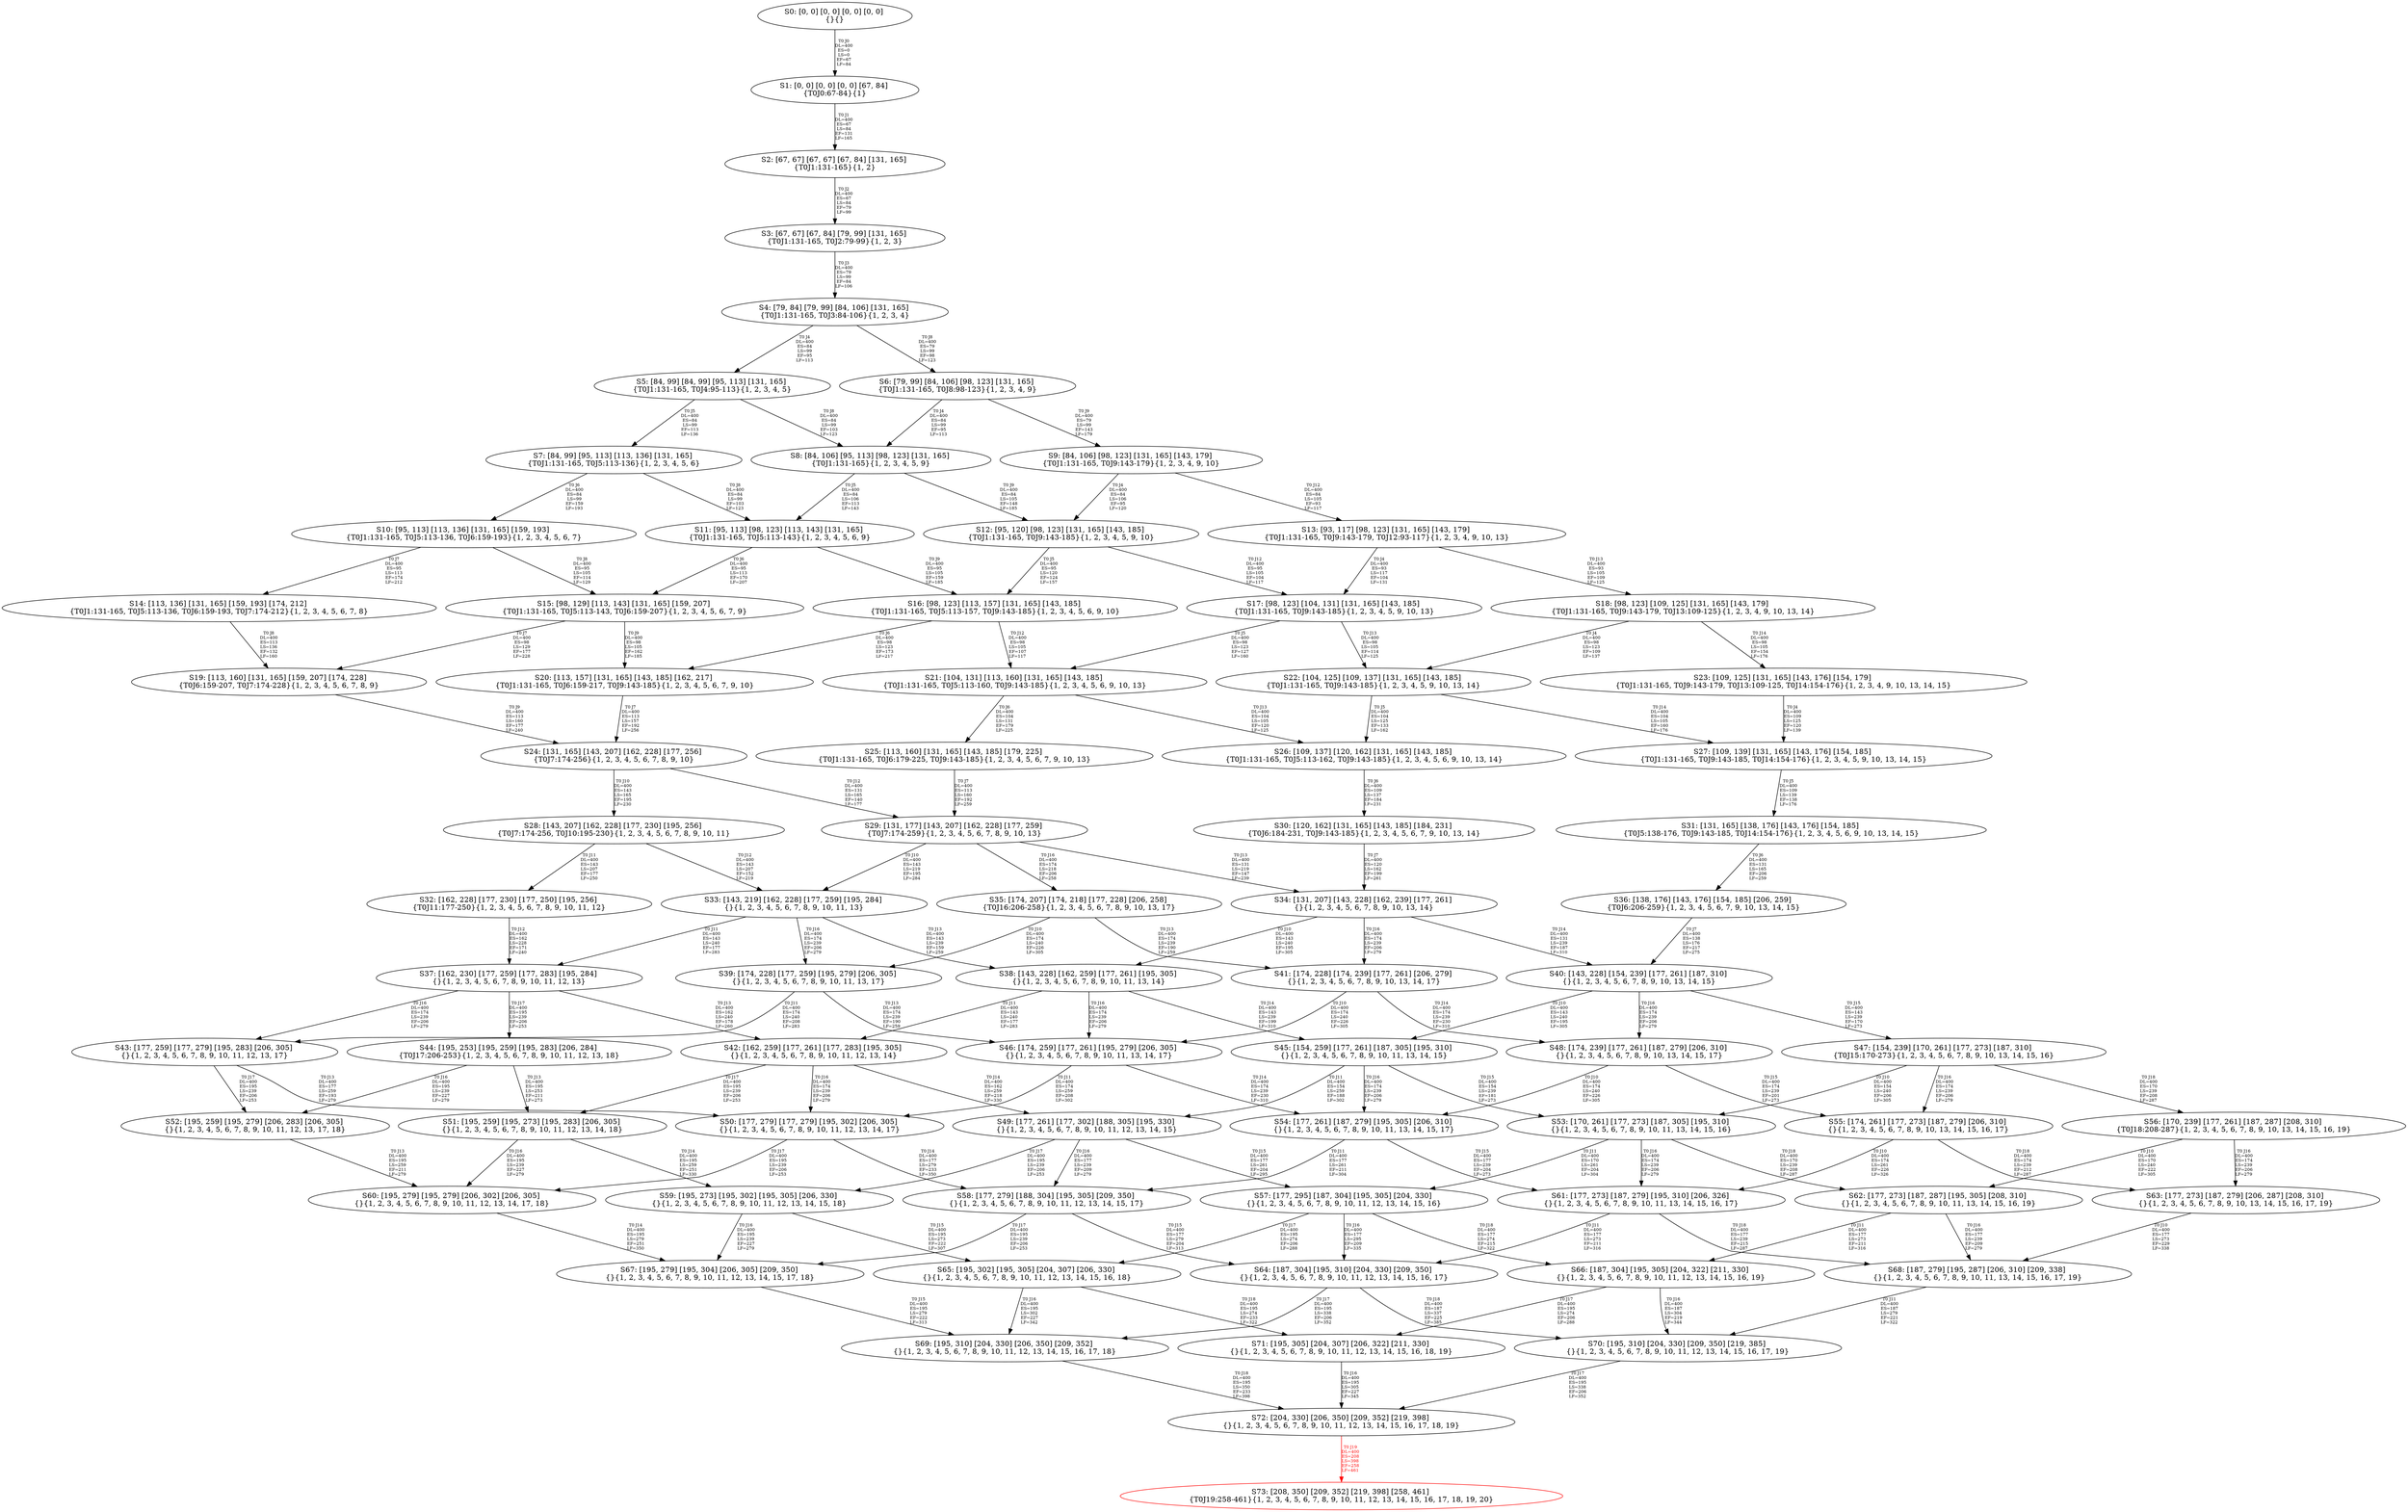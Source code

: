 digraph {
	S0[label="S0: [0, 0] [0, 0] [0, 0] [0, 0] \n{}{}"];
	S1[label="S1: [0, 0] [0, 0] [0, 0] [67, 84] \n{T0J0:67-84}{1}"];
	S2[label="S2: [67, 67] [67, 67] [67, 84] [131, 165] \n{T0J1:131-165}{1, 2}"];
	S3[label="S3: [67, 67] [67, 84] [79, 99] [131, 165] \n{T0J1:131-165, T0J2:79-99}{1, 2, 3}"];
	S4[label="S4: [79, 84] [79, 99] [84, 106] [131, 165] \n{T0J1:131-165, T0J3:84-106}{1, 2, 3, 4}"];
	S5[label="S5: [84, 99] [84, 99] [95, 113] [131, 165] \n{T0J1:131-165, T0J4:95-113}{1, 2, 3, 4, 5}"];
	S6[label="S6: [79, 99] [84, 106] [98, 123] [131, 165] \n{T0J1:131-165, T0J8:98-123}{1, 2, 3, 4, 9}"];
	S7[label="S7: [84, 99] [95, 113] [113, 136] [131, 165] \n{T0J1:131-165, T0J5:113-136}{1, 2, 3, 4, 5, 6}"];
	S8[label="S8: [84, 106] [95, 113] [98, 123] [131, 165] \n{T0J1:131-165}{1, 2, 3, 4, 5, 9}"];
	S9[label="S9: [84, 106] [98, 123] [131, 165] [143, 179] \n{T0J1:131-165, T0J9:143-179}{1, 2, 3, 4, 9, 10}"];
	S10[label="S10: [95, 113] [113, 136] [131, 165] [159, 193] \n{T0J1:131-165, T0J5:113-136, T0J6:159-193}{1, 2, 3, 4, 5, 6, 7}"];
	S11[label="S11: [95, 113] [98, 123] [113, 143] [131, 165] \n{T0J1:131-165, T0J5:113-143}{1, 2, 3, 4, 5, 6, 9}"];
	S12[label="S12: [95, 120] [98, 123] [131, 165] [143, 185] \n{T0J1:131-165, T0J9:143-185}{1, 2, 3, 4, 5, 9, 10}"];
	S13[label="S13: [93, 117] [98, 123] [131, 165] [143, 179] \n{T0J1:131-165, T0J9:143-179, T0J12:93-117}{1, 2, 3, 4, 9, 10, 13}"];
	S14[label="S14: [113, 136] [131, 165] [159, 193] [174, 212] \n{T0J1:131-165, T0J5:113-136, T0J6:159-193, T0J7:174-212}{1, 2, 3, 4, 5, 6, 7, 8}"];
	S15[label="S15: [98, 129] [113, 143] [131, 165] [159, 207] \n{T0J1:131-165, T0J5:113-143, T0J6:159-207}{1, 2, 3, 4, 5, 6, 7, 9}"];
	S16[label="S16: [98, 123] [113, 157] [131, 165] [143, 185] \n{T0J1:131-165, T0J5:113-157, T0J9:143-185}{1, 2, 3, 4, 5, 6, 9, 10}"];
	S17[label="S17: [98, 123] [104, 131] [131, 165] [143, 185] \n{T0J1:131-165, T0J9:143-185}{1, 2, 3, 4, 5, 9, 10, 13}"];
	S18[label="S18: [98, 123] [109, 125] [131, 165] [143, 179] \n{T0J1:131-165, T0J9:143-179, T0J13:109-125}{1, 2, 3, 4, 9, 10, 13, 14}"];
	S19[label="S19: [113, 160] [131, 165] [159, 207] [174, 228] \n{T0J6:159-207, T0J7:174-228}{1, 2, 3, 4, 5, 6, 7, 8, 9}"];
	S20[label="S20: [113, 157] [131, 165] [143, 185] [162, 217] \n{T0J1:131-165, T0J6:159-217, T0J9:143-185}{1, 2, 3, 4, 5, 6, 7, 9, 10}"];
	S21[label="S21: [104, 131] [113, 160] [131, 165] [143, 185] \n{T0J1:131-165, T0J5:113-160, T0J9:143-185}{1, 2, 3, 4, 5, 6, 9, 10, 13}"];
	S22[label="S22: [104, 125] [109, 137] [131, 165] [143, 185] \n{T0J1:131-165, T0J9:143-185}{1, 2, 3, 4, 5, 9, 10, 13, 14}"];
	S23[label="S23: [109, 125] [131, 165] [143, 176] [154, 179] \n{T0J1:131-165, T0J9:143-179, T0J13:109-125, T0J14:154-176}{1, 2, 3, 4, 9, 10, 13, 14, 15}"];
	S24[label="S24: [131, 165] [143, 207] [162, 228] [177, 256] \n{T0J7:174-256}{1, 2, 3, 4, 5, 6, 7, 8, 9, 10}"];
	S25[label="S25: [113, 160] [131, 165] [143, 185] [179, 225] \n{T0J1:131-165, T0J6:179-225, T0J9:143-185}{1, 2, 3, 4, 5, 6, 7, 9, 10, 13}"];
	S26[label="S26: [109, 137] [120, 162] [131, 165] [143, 185] \n{T0J1:131-165, T0J5:113-162, T0J9:143-185}{1, 2, 3, 4, 5, 6, 9, 10, 13, 14}"];
	S27[label="S27: [109, 139] [131, 165] [143, 176] [154, 185] \n{T0J1:131-165, T0J9:143-185, T0J14:154-176}{1, 2, 3, 4, 5, 9, 10, 13, 14, 15}"];
	S28[label="S28: [143, 207] [162, 228] [177, 230] [195, 256] \n{T0J7:174-256, T0J10:195-230}{1, 2, 3, 4, 5, 6, 7, 8, 9, 10, 11}"];
	S29[label="S29: [131, 177] [143, 207] [162, 228] [177, 259] \n{T0J7:174-259}{1, 2, 3, 4, 5, 6, 7, 8, 9, 10, 13}"];
	S30[label="S30: [120, 162] [131, 165] [143, 185] [184, 231] \n{T0J6:184-231, T0J9:143-185}{1, 2, 3, 4, 5, 6, 7, 9, 10, 13, 14}"];
	S31[label="S31: [131, 165] [138, 176] [143, 176] [154, 185] \n{T0J5:138-176, T0J9:143-185, T0J14:154-176}{1, 2, 3, 4, 5, 6, 9, 10, 13, 14, 15}"];
	S32[label="S32: [162, 228] [177, 230] [177, 250] [195, 256] \n{T0J11:177-250}{1, 2, 3, 4, 5, 6, 7, 8, 9, 10, 11, 12}"];
	S33[label="S33: [143, 219] [162, 228] [177, 259] [195, 284] \n{}{1, 2, 3, 4, 5, 6, 7, 8, 9, 10, 11, 13}"];
	S34[label="S34: [131, 207] [143, 228] [162, 239] [177, 261] \n{}{1, 2, 3, 4, 5, 6, 7, 8, 9, 10, 13, 14}"];
	S35[label="S35: [174, 207] [174, 218] [177, 228] [206, 258] \n{T0J16:206-258}{1, 2, 3, 4, 5, 6, 7, 8, 9, 10, 13, 17}"];
	S36[label="S36: [138, 176] [143, 176] [154, 185] [206, 259] \n{T0J6:206-259}{1, 2, 3, 4, 5, 6, 7, 9, 10, 13, 14, 15}"];
	S37[label="S37: [162, 230] [177, 259] [177, 283] [195, 284] \n{}{1, 2, 3, 4, 5, 6, 7, 8, 9, 10, 11, 12, 13}"];
	S38[label="S38: [143, 228] [162, 259] [177, 261] [195, 305] \n{}{1, 2, 3, 4, 5, 6, 7, 8, 9, 10, 11, 13, 14}"];
	S39[label="S39: [174, 228] [177, 259] [195, 279] [206, 305] \n{}{1, 2, 3, 4, 5, 6, 7, 8, 9, 10, 11, 13, 17}"];
	S40[label="S40: [143, 228] [154, 239] [177, 261] [187, 310] \n{}{1, 2, 3, 4, 5, 6, 7, 8, 9, 10, 13, 14, 15}"];
	S41[label="S41: [174, 228] [174, 239] [177, 261] [206, 279] \n{}{1, 2, 3, 4, 5, 6, 7, 8, 9, 10, 13, 14, 17}"];
	S42[label="S42: [162, 259] [177, 261] [177, 283] [195, 305] \n{}{1, 2, 3, 4, 5, 6, 7, 8, 9, 10, 11, 12, 13, 14}"];
	S43[label="S43: [177, 259] [177, 279] [195, 283] [206, 305] \n{}{1, 2, 3, 4, 5, 6, 7, 8, 9, 10, 11, 12, 13, 17}"];
	S44[label="S44: [195, 253] [195, 259] [195, 283] [206, 284] \n{T0J17:206-253}{1, 2, 3, 4, 5, 6, 7, 8, 9, 10, 11, 12, 13, 18}"];
	S45[label="S45: [154, 259] [177, 261] [187, 305] [195, 310] \n{}{1, 2, 3, 4, 5, 6, 7, 8, 9, 10, 11, 13, 14, 15}"];
	S46[label="S46: [174, 259] [177, 261] [195, 279] [206, 305] \n{}{1, 2, 3, 4, 5, 6, 7, 8, 9, 10, 11, 13, 14, 17}"];
	S47[label="S47: [154, 239] [170, 261] [177, 273] [187, 310] \n{T0J15:170-273}{1, 2, 3, 4, 5, 6, 7, 8, 9, 10, 13, 14, 15, 16}"];
	S48[label="S48: [174, 239] [177, 261] [187, 279] [206, 310] \n{}{1, 2, 3, 4, 5, 6, 7, 8, 9, 10, 13, 14, 15, 17}"];
	S49[label="S49: [177, 261] [177, 302] [188, 305] [195, 330] \n{}{1, 2, 3, 4, 5, 6, 7, 8, 9, 10, 11, 12, 13, 14, 15}"];
	S50[label="S50: [177, 279] [177, 279] [195, 302] [206, 305] \n{}{1, 2, 3, 4, 5, 6, 7, 8, 9, 10, 11, 12, 13, 14, 17}"];
	S51[label="S51: [195, 259] [195, 273] [195, 283] [206, 305] \n{}{1, 2, 3, 4, 5, 6, 7, 8, 9, 10, 11, 12, 13, 14, 18}"];
	S52[label="S52: [195, 259] [195, 279] [206, 283] [206, 305] \n{}{1, 2, 3, 4, 5, 6, 7, 8, 9, 10, 11, 12, 13, 17, 18}"];
	S53[label="S53: [170, 261] [177, 273] [187, 305] [195, 310] \n{}{1, 2, 3, 4, 5, 6, 7, 8, 9, 10, 11, 13, 14, 15, 16}"];
	S54[label="S54: [177, 261] [187, 279] [195, 305] [206, 310] \n{}{1, 2, 3, 4, 5, 6, 7, 8, 9, 10, 11, 13, 14, 15, 17}"];
	S55[label="S55: [174, 261] [177, 273] [187, 279] [206, 310] \n{}{1, 2, 3, 4, 5, 6, 7, 8, 9, 10, 13, 14, 15, 16, 17}"];
	S56[label="S56: [170, 239] [177, 261] [187, 287] [208, 310] \n{T0J18:208-287}{1, 2, 3, 4, 5, 6, 7, 8, 9, 10, 13, 14, 15, 16, 19}"];
	S57[label="S57: [177, 295] [187, 304] [195, 305] [204, 330] \n{}{1, 2, 3, 4, 5, 6, 7, 8, 9, 10, 11, 12, 13, 14, 15, 16}"];
	S58[label="S58: [177, 279] [188, 304] [195, 305] [209, 350] \n{}{1, 2, 3, 4, 5, 6, 7, 8, 9, 10, 11, 12, 13, 14, 15, 17}"];
	S59[label="S59: [195, 273] [195, 302] [195, 305] [206, 330] \n{}{1, 2, 3, 4, 5, 6, 7, 8, 9, 10, 11, 12, 13, 14, 15, 18}"];
	S60[label="S60: [195, 279] [195, 279] [206, 302] [206, 305] \n{}{1, 2, 3, 4, 5, 6, 7, 8, 9, 10, 11, 12, 13, 14, 17, 18}"];
	S61[label="S61: [177, 273] [187, 279] [195, 310] [206, 326] \n{}{1, 2, 3, 4, 5, 6, 7, 8, 9, 10, 11, 13, 14, 15, 16, 17}"];
	S62[label="S62: [177, 273] [187, 287] [195, 305] [208, 310] \n{}{1, 2, 3, 4, 5, 6, 7, 8, 9, 10, 11, 13, 14, 15, 16, 19}"];
	S63[label="S63: [177, 273] [187, 279] [206, 287] [208, 310] \n{}{1, 2, 3, 4, 5, 6, 7, 8, 9, 10, 13, 14, 15, 16, 17, 19}"];
	S64[label="S64: [187, 304] [195, 310] [204, 330] [209, 350] \n{}{1, 2, 3, 4, 5, 6, 7, 8, 9, 10, 11, 12, 13, 14, 15, 16, 17}"];
	S65[label="S65: [195, 302] [195, 305] [204, 307] [206, 330] \n{}{1, 2, 3, 4, 5, 6, 7, 8, 9, 10, 11, 12, 13, 14, 15, 16, 18}"];
	S66[label="S66: [187, 304] [195, 305] [204, 322] [211, 330] \n{}{1, 2, 3, 4, 5, 6, 7, 8, 9, 10, 11, 12, 13, 14, 15, 16, 19}"];
	S67[label="S67: [195, 279] [195, 304] [206, 305] [209, 350] \n{}{1, 2, 3, 4, 5, 6, 7, 8, 9, 10, 11, 12, 13, 14, 15, 17, 18}"];
	S68[label="S68: [187, 279] [195, 287] [206, 310] [209, 338] \n{}{1, 2, 3, 4, 5, 6, 7, 8, 9, 10, 11, 13, 14, 15, 16, 17, 19}"];
	S69[label="S69: [195, 310] [204, 330] [206, 350] [209, 352] \n{}{1, 2, 3, 4, 5, 6, 7, 8, 9, 10, 11, 12, 13, 14, 15, 16, 17, 18}"];
	S70[label="S70: [195, 310] [204, 330] [209, 350] [219, 385] \n{}{1, 2, 3, 4, 5, 6, 7, 8, 9, 10, 11, 12, 13, 14, 15, 16, 17, 19}"];
	S71[label="S71: [195, 305] [204, 307] [206, 322] [211, 330] \n{}{1, 2, 3, 4, 5, 6, 7, 8, 9, 10, 11, 12, 13, 14, 15, 16, 18, 19}"];
	S72[label="S72: [204, 330] [206, 350] [209, 352] [219, 398] \n{}{1, 2, 3, 4, 5, 6, 7, 8, 9, 10, 11, 12, 13, 14, 15, 16, 17, 18, 19}"];
	S73[label="S73: [208, 350] [209, 352] [219, 398] [258, 461] \n{T0J19:258-461}{1, 2, 3, 4, 5, 6, 7, 8, 9, 10, 11, 12, 13, 14, 15, 16, 17, 18, 19, 20}"];
	S0 -> S1[label="T0 J0\nDL=400\nES=0\nLS=0\nEF=67\nLF=84",fontsize=8];
	S1 -> S2[label="T0 J1\nDL=400\nES=67\nLS=84\nEF=131\nLF=165",fontsize=8];
	S2 -> S3[label="T0 J2\nDL=400\nES=67\nLS=84\nEF=79\nLF=99",fontsize=8];
	S3 -> S4[label="T0 J3\nDL=400\nES=79\nLS=99\nEF=84\nLF=106",fontsize=8];
	S4 -> S5[label="T0 J4\nDL=400\nES=84\nLS=99\nEF=95\nLF=113",fontsize=8];
	S4 -> S6[label="T0 J8\nDL=400\nES=79\nLS=99\nEF=98\nLF=123",fontsize=8];
	S5 -> S7[label="T0 J5\nDL=400\nES=84\nLS=99\nEF=113\nLF=136",fontsize=8];
	S5 -> S8[label="T0 J8\nDL=400\nES=84\nLS=99\nEF=103\nLF=123",fontsize=8];
	S6 -> S8[label="T0 J4\nDL=400\nES=84\nLS=99\nEF=95\nLF=113",fontsize=8];
	S6 -> S9[label="T0 J9\nDL=400\nES=79\nLS=99\nEF=143\nLF=179",fontsize=8];
	S7 -> S10[label="T0 J6\nDL=400\nES=84\nLS=99\nEF=159\nLF=193",fontsize=8];
	S7 -> S11[label="T0 J8\nDL=400\nES=84\nLS=99\nEF=103\nLF=123",fontsize=8];
	S8 -> S11[label="T0 J5\nDL=400\nES=84\nLS=106\nEF=113\nLF=143",fontsize=8];
	S8 -> S12[label="T0 J9\nDL=400\nES=84\nLS=105\nEF=148\nLF=185",fontsize=8];
	S9 -> S12[label="T0 J4\nDL=400\nES=84\nLS=106\nEF=95\nLF=120",fontsize=8];
	S9 -> S13[label="T0 J12\nDL=400\nES=84\nLS=105\nEF=93\nLF=117",fontsize=8];
	S10 -> S14[label="T0 J7\nDL=400\nES=95\nLS=113\nEF=174\nLF=212",fontsize=8];
	S10 -> S15[label="T0 J8\nDL=400\nES=95\nLS=105\nEF=114\nLF=129",fontsize=8];
	S11 -> S15[label="T0 J6\nDL=400\nES=95\nLS=113\nEF=170\nLF=207",fontsize=8];
	S11 -> S16[label="T0 J9\nDL=400\nES=95\nLS=105\nEF=159\nLF=185",fontsize=8];
	S12 -> S16[label="T0 J5\nDL=400\nES=95\nLS=120\nEF=124\nLF=157",fontsize=8];
	S12 -> S17[label="T0 J12\nDL=400\nES=95\nLS=105\nEF=104\nLF=117",fontsize=8];
	S13 -> S17[label="T0 J4\nDL=400\nES=93\nLS=117\nEF=104\nLF=131",fontsize=8];
	S13 -> S18[label="T0 J13\nDL=400\nES=93\nLS=105\nEF=109\nLF=125",fontsize=8];
	S14 -> S19[label="T0 J8\nDL=400\nES=113\nLS=136\nEF=132\nLF=160",fontsize=8];
	S15 -> S19[label="T0 J7\nDL=400\nES=98\nLS=129\nEF=177\nLF=228",fontsize=8];
	S15 -> S20[label="T0 J9\nDL=400\nES=98\nLS=105\nEF=162\nLF=185",fontsize=8];
	S16 -> S20[label="T0 J6\nDL=400\nES=98\nLS=123\nEF=173\nLF=217",fontsize=8];
	S16 -> S21[label="T0 J12\nDL=400\nES=98\nLS=105\nEF=107\nLF=117",fontsize=8];
	S17 -> S21[label="T0 J5\nDL=400\nES=98\nLS=123\nEF=127\nLF=160",fontsize=8];
	S17 -> S22[label="T0 J13\nDL=400\nES=98\nLS=105\nEF=114\nLF=125",fontsize=8];
	S18 -> S22[label="T0 J4\nDL=400\nES=98\nLS=123\nEF=109\nLF=137",fontsize=8];
	S18 -> S23[label="T0 J14\nDL=400\nES=98\nLS=105\nEF=154\nLF=176",fontsize=8];
	S19 -> S24[label="T0 J9\nDL=400\nES=113\nLS=160\nEF=177\nLF=240",fontsize=8];
	S20 -> S24[label="T0 J7\nDL=400\nES=113\nLS=157\nEF=192\nLF=256",fontsize=8];
	S21 -> S25[label="T0 J6\nDL=400\nES=104\nLS=131\nEF=179\nLF=225",fontsize=8];
	S21 -> S26[label="T0 J13\nDL=400\nES=104\nLS=105\nEF=120\nLF=125",fontsize=8];
	S22 -> S26[label="T0 J5\nDL=400\nES=104\nLS=125\nEF=133\nLF=162",fontsize=8];
	S22 -> S27[label="T0 J14\nDL=400\nES=104\nLS=105\nEF=160\nLF=176",fontsize=8];
	S23 -> S27[label="T0 J4\nDL=400\nES=109\nLS=125\nEF=120\nLF=139",fontsize=8];
	S24 -> S28[label="T0 J10\nDL=400\nES=143\nLS=165\nEF=195\nLF=230",fontsize=8];
	S24 -> S29[label="T0 J12\nDL=400\nES=131\nLS=165\nEF=140\nLF=177",fontsize=8];
	S25 -> S29[label="T0 J7\nDL=400\nES=113\nLS=160\nEF=192\nLF=259",fontsize=8];
	S26 -> S30[label="T0 J6\nDL=400\nES=109\nLS=137\nEF=184\nLF=231",fontsize=8];
	S27 -> S31[label="T0 J5\nDL=400\nES=109\nLS=139\nEF=138\nLF=176",fontsize=8];
	S28 -> S32[label="T0 J11\nDL=400\nES=143\nLS=207\nEF=177\nLF=250",fontsize=8];
	S28 -> S33[label="T0 J12\nDL=400\nES=143\nLS=207\nEF=152\nLF=219",fontsize=8];
	S29 -> S33[label="T0 J10\nDL=400\nES=143\nLS=219\nEF=195\nLF=284",fontsize=8];
	S29 -> S34[label="T0 J13\nDL=400\nES=131\nLS=219\nEF=147\nLF=239",fontsize=8];
	S29 -> S35[label="T0 J16\nDL=400\nES=174\nLS=218\nEF=206\nLF=258",fontsize=8];
	S30 -> S34[label="T0 J7\nDL=400\nES=120\nLS=162\nEF=199\nLF=261",fontsize=8];
	S31 -> S36[label="T0 J6\nDL=400\nES=131\nLS=165\nEF=206\nLF=259",fontsize=8];
	S32 -> S37[label="T0 J12\nDL=400\nES=162\nLS=228\nEF=171\nLF=240",fontsize=8];
	S33 -> S37[label="T0 J11\nDL=400\nES=143\nLS=240\nEF=177\nLF=283",fontsize=8];
	S33 -> S38[label="T0 J13\nDL=400\nES=143\nLS=239\nEF=159\nLF=259",fontsize=8];
	S33 -> S39[label="T0 J16\nDL=400\nES=174\nLS=239\nEF=206\nLF=279",fontsize=8];
	S34 -> S38[label="T0 J10\nDL=400\nES=143\nLS=240\nEF=195\nLF=305",fontsize=8];
	S34 -> S40[label="T0 J14\nDL=400\nES=131\nLS=239\nEF=187\nLF=310",fontsize=8];
	S34 -> S41[label="T0 J16\nDL=400\nES=174\nLS=239\nEF=206\nLF=279",fontsize=8];
	S35 -> S39[label="T0 J10\nDL=400\nES=174\nLS=240\nEF=226\nLF=305",fontsize=8];
	S35 -> S41[label="T0 J13\nDL=400\nES=174\nLS=239\nEF=190\nLF=259",fontsize=8];
	S36 -> S40[label="T0 J7\nDL=400\nES=138\nLS=176\nEF=217\nLF=275",fontsize=8];
	S37 -> S42[label="T0 J13\nDL=400\nES=162\nLS=240\nEF=178\nLF=260",fontsize=8];
	S37 -> S43[label="T0 J16\nDL=400\nES=174\nLS=239\nEF=206\nLF=279",fontsize=8];
	S37 -> S44[label="T0 J17\nDL=400\nES=195\nLS=239\nEF=206\nLF=253",fontsize=8];
	S38 -> S42[label="T0 J11\nDL=400\nES=143\nLS=240\nEF=177\nLF=283",fontsize=8];
	S38 -> S45[label="T0 J14\nDL=400\nES=143\nLS=239\nEF=199\nLF=310",fontsize=8];
	S38 -> S46[label="T0 J16\nDL=400\nES=174\nLS=239\nEF=206\nLF=279",fontsize=8];
	S39 -> S43[label="T0 J11\nDL=400\nES=174\nLS=240\nEF=208\nLF=283",fontsize=8];
	S39 -> S46[label="T0 J13\nDL=400\nES=174\nLS=239\nEF=190\nLF=259",fontsize=8];
	S40 -> S45[label="T0 J10\nDL=400\nES=143\nLS=240\nEF=195\nLF=305",fontsize=8];
	S40 -> S47[label="T0 J15\nDL=400\nES=143\nLS=239\nEF=170\nLF=273",fontsize=8];
	S40 -> S48[label="T0 J16\nDL=400\nES=174\nLS=239\nEF=206\nLF=279",fontsize=8];
	S41 -> S46[label="T0 J10\nDL=400\nES=174\nLS=240\nEF=226\nLF=305",fontsize=8];
	S41 -> S48[label="T0 J14\nDL=400\nES=174\nLS=239\nEF=230\nLF=310",fontsize=8];
	S42 -> S49[label="T0 J14\nDL=400\nES=162\nLS=259\nEF=218\nLF=330",fontsize=8];
	S42 -> S50[label="T0 J16\nDL=400\nES=174\nLS=239\nEF=206\nLF=279",fontsize=8];
	S42 -> S51[label="T0 J17\nDL=400\nES=195\nLS=239\nEF=206\nLF=253",fontsize=8];
	S43 -> S50[label="T0 J13\nDL=400\nES=177\nLS=259\nEF=193\nLF=279",fontsize=8];
	S43 -> S52[label="T0 J17\nDL=400\nES=195\nLS=239\nEF=206\nLF=253",fontsize=8];
	S44 -> S51[label="T0 J13\nDL=400\nES=195\nLS=253\nEF=211\nLF=273",fontsize=8];
	S44 -> S52[label="T0 J16\nDL=400\nES=195\nLS=239\nEF=227\nLF=279",fontsize=8];
	S45 -> S49[label="T0 J11\nDL=400\nES=154\nLS=259\nEF=188\nLF=302",fontsize=8];
	S45 -> S53[label="T0 J15\nDL=400\nES=154\nLS=239\nEF=181\nLF=273",fontsize=8];
	S45 -> S54[label="T0 J16\nDL=400\nES=174\nLS=239\nEF=206\nLF=279",fontsize=8];
	S46 -> S50[label="T0 J11\nDL=400\nES=174\nLS=259\nEF=208\nLF=302",fontsize=8];
	S46 -> S54[label="T0 J14\nDL=400\nES=174\nLS=239\nEF=230\nLF=310",fontsize=8];
	S47 -> S53[label="T0 J10\nDL=400\nES=154\nLS=240\nEF=206\nLF=305",fontsize=8];
	S47 -> S55[label="T0 J16\nDL=400\nES=174\nLS=239\nEF=206\nLF=279",fontsize=8];
	S47 -> S56[label="T0 J18\nDL=400\nES=170\nLS=239\nEF=208\nLF=287",fontsize=8];
	S48 -> S54[label="T0 J10\nDL=400\nES=174\nLS=240\nEF=226\nLF=305",fontsize=8];
	S48 -> S55[label="T0 J15\nDL=400\nES=174\nLS=239\nEF=201\nLF=273",fontsize=8];
	S49 -> S57[label="T0 J15\nDL=400\nES=177\nLS=261\nEF=204\nLF=295",fontsize=8];
	S49 -> S58[label="T0 J16\nDL=400\nES=177\nLS=239\nEF=209\nLF=279",fontsize=8];
	S49 -> S59[label="T0 J17\nDL=400\nES=195\nLS=239\nEF=206\nLF=253",fontsize=8];
	S50 -> S58[label="T0 J14\nDL=400\nES=177\nLS=279\nEF=233\nLF=350",fontsize=8];
	S50 -> S60[label="T0 J17\nDL=400\nES=195\nLS=239\nEF=206\nLF=253",fontsize=8];
	S51 -> S59[label="T0 J14\nDL=400\nES=195\nLS=259\nEF=251\nLF=330",fontsize=8];
	S51 -> S60[label="T0 J16\nDL=400\nES=195\nLS=239\nEF=227\nLF=279",fontsize=8];
	S52 -> S60[label="T0 J13\nDL=400\nES=195\nLS=259\nEF=211\nLF=279",fontsize=8];
	S53 -> S57[label="T0 J11\nDL=400\nES=170\nLS=261\nEF=204\nLF=304",fontsize=8];
	S53 -> S61[label="T0 J16\nDL=400\nES=174\nLS=239\nEF=206\nLF=279",fontsize=8];
	S53 -> S62[label="T0 J18\nDL=400\nES=170\nLS=239\nEF=208\nLF=287",fontsize=8];
	S54 -> S58[label="T0 J11\nDL=400\nES=177\nLS=261\nEF=211\nLF=304",fontsize=8];
	S54 -> S61[label="T0 J15\nDL=400\nES=177\nLS=239\nEF=204\nLF=273",fontsize=8];
	S55 -> S61[label="T0 J10\nDL=400\nES=174\nLS=261\nEF=226\nLF=326",fontsize=8];
	S55 -> S63[label="T0 J18\nDL=400\nES=174\nLS=239\nEF=212\nLF=287",fontsize=8];
	S56 -> S62[label="T0 J10\nDL=400\nES=170\nLS=240\nEF=222\nLF=305",fontsize=8];
	S56 -> S63[label="T0 J16\nDL=400\nES=174\nLS=239\nEF=206\nLF=279",fontsize=8];
	S57 -> S64[label="T0 J16\nDL=400\nES=177\nLS=295\nEF=209\nLF=335",fontsize=8];
	S57 -> S65[label="T0 J17\nDL=400\nES=195\nLS=274\nEF=206\nLF=288",fontsize=8];
	S57 -> S66[label="T0 J18\nDL=400\nES=177\nLS=274\nEF=215\nLF=322",fontsize=8];
	S58 -> S64[label="T0 J15\nDL=400\nES=177\nLS=279\nEF=204\nLF=313",fontsize=8];
	S58 -> S67[label="T0 J17\nDL=400\nES=195\nLS=239\nEF=206\nLF=253",fontsize=8];
	S59 -> S65[label="T0 J15\nDL=400\nES=195\nLS=273\nEF=222\nLF=307",fontsize=8];
	S59 -> S67[label="T0 J16\nDL=400\nES=195\nLS=239\nEF=227\nLF=279",fontsize=8];
	S60 -> S67[label="T0 J14\nDL=400\nES=195\nLS=279\nEF=251\nLF=350",fontsize=8];
	S61 -> S64[label="T0 J11\nDL=400\nES=177\nLS=273\nEF=211\nLF=316",fontsize=8];
	S61 -> S68[label="T0 J18\nDL=400\nES=177\nLS=239\nEF=215\nLF=287",fontsize=8];
	S62 -> S66[label="T0 J11\nDL=400\nES=177\nLS=273\nEF=211\nLF=316",fontsize=8];
	S62 -> S68[label="T0 J16\nDL=400\nES=177\nLS=239\nEF=209\nLF=279",fontsize=8];
	S63 -> S68[label="T0 J10\nDL=400\nES=177\nLS=273\nEF=229\nLF=338",fontsize=8];
	S64 -> S69[label="T0 J17\nDL=400\nES=195\nLS=338\nEF=206\nLF=352",fontsize=8];
	S64 -> S70[label="T0 J18\nDL=400\nES=187\nLS=337\nEF=225\nLF=385",fontsize=8];
	S65 -> S69[label="T0 J16\nDL=400\nES=195\nLS=302\nEF=227\nLF=342",fontsize=8];
	S65 -> S71[label="T0 J18\nDL=400\nES=195\nLS=274\nEF=233\nLF=322",fontsize=8];
	S66 -> S70[label="T0 J16\nDL=400\nES=187\nLS=304\nEF=219\nLF=344",fontsize=8];
	S66 -> S71[label="T0 J17\nDL=400\nES=195\nLS=274\nEF=206\nLF=288",fontsize=8];
	S67 -> S69[label="T0 J15\nDL=400\nES=195\nLS=279\nEF=222\nLF=313",fontsize=8];
	S68 -> S70[label="T0 J11\nDL=400\nES=187\nLS=279\nEF=221\nLF=322",fontsize=8];
	S69 -> S72[label="T0 J18\nDL=400\nES=195\nLS=350\nEF=233\nLF=398",fontsize=8];
	S70 -> S72[label="T0 J17\nDL=400\nES=195\nLS=338\nEF=206\nLF=352",fontsize=8];
	S71 -> S72[label="T0 J16\nDL=400\nES=195\nLS=305\nEF=227\nLF=345",fontsize=8];
	S72 -> S73[label="T0 J19\nDL=400\nES=208\nLS=398\nEF=258\nLF=461",color=Red,fontcolor=Red,fontsize=8];
S73[color=Red];
}
